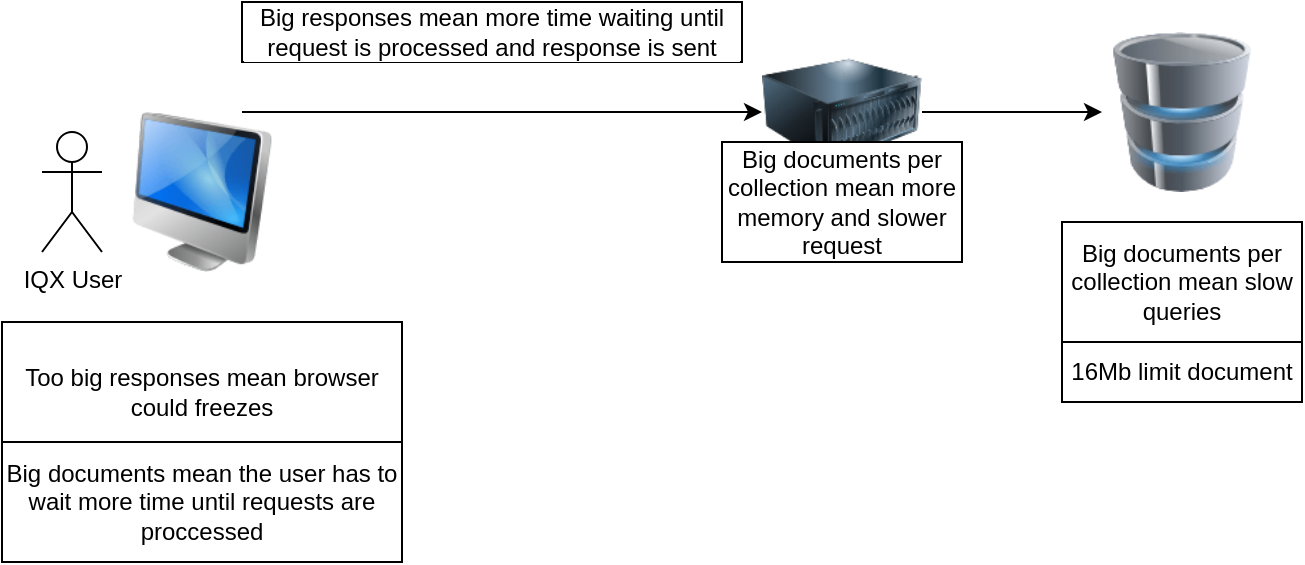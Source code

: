 <mxfile version="15.6.6" type="github">
  <diagram name="Page-1" id="55a83fd1-7818-8e21-69c5-c3457e3827bb">
    <mxGraphModel dx="1146" dy="1191" grid="1" gridSize="10" guides="1" tooltips="1" connect="1" arrows="1" fold="1" page="1" pageScale="1" pageWidth="1100" pageHeight="850" background="none" math="0" shadow="0">
      <root>
        <mxCell id="0" />
        <mxCell id="1" parent="0" />
        <mxCell id="QM3of5Z1NNSCI3aGYfF2-1" value="IQX User" style="shape=umlActor;verticalLabelPosition=bottom;verticalAlign=top;html=1;outlineConnect=0;fillColor=default;strokeColor=default;fontColor=default;" vertex="1" parent="1">
          <mxGeometry x="150" y="435" width="30" height="60" as="geometry" />
        </mxCell>
        <mxCell id="QM3of5Z1NNSCI3aGYfF2-3" value="" style="image;html=1;image=img/lib/clip_art/computers/iMac_128x128.png;labelBackgroundColor=default;fontColor=default;strokeColor=default;fillColor=default;direction=east;flipH=1;" vertex="1" parent="1">
          <mxGeometry x="190" y="425" width="80" height="80" as="geometry" />
        </mxCell>
        <mxCell id="QM3of5Z1NNSCI3aGYfF2-4" value="" style="image;html=1;image=img/lib/clip_art/computers/Database_128x128.png;labelBackgroundColor=default;fontColor=default;strokeColor=default;fillColor=default;" vertex="1" parent="1">
          <mxGeometry x="680" y="385" width="80" height="80" as="geometry" />
        </mxCell>
        <mxCell id="QM3of5Z1NNSCI3aGYfF2-5" value="" style="image;html=1;image=img/lib/clip_art/computers/Server_128x128.png;labelBackgroundColor=default;fontColor=default;strokeColor=default;fillColor=default;" vertex="1" parent="1">
          <mxGeometry x="510" y="385" width="80" height="80" as="geometry" />
        </mxCell>
        <mxCell id="QM3of5Z1NNSCI3aGYfF2-6" value="" style="endArrow=classic;html=1;rounded=0;fontColor=default;exitX=0.75;exitY=0;exitDx=0;exitDy=0;strokeColor=default;labelBackgroundColor=default;entryX=0;entryY=0.5;entryDx=0;entryDy=0;" edge="1" parent="1" source="QM3of5Z1NNSCI3aGYfF2-3" target="QM3of5Z1NNSCI3aGYfF2-5">
          <mxGeometry width="50" height="50" relative="1" as="geometry">
            <mxPoint x="440" y="370" as="sourcePoint" />
            <mxPoint x="490" y="320" as="targetPoint" />
          </mxGeometry>
        </mxCell>
        <mxCell id="QM3of5Z1NNSCI3aGYfF2-7" value="" style="endArrow=classic;html=1;rounded=0;labelBackgroundColor=default;fontColor=default;strokeColor=default;exitX=1;exitY=0.5;exitDx=0;exitDy=0;" edge="1" parent="1" source="QM3of5Z1NNSCI3aGYfF2-5" target="QM3of5Z1NNSCI3aGYfF2-4">
          <mxGeometry width="50" height="50" relative="1" as="geometry">
            <mxPoint x="530" y="630" as="sourcePoint" />
            <mxPoint x="580" y="580" as="targetPoint" />
          </mxGeometry>
        </mxCell>
        <mxCell id="QM3of5Z1NNSCI3aGYfF2-8" value="Big documents per collection mean slow queries" style="rounded=0;whiteSpace=wrap;html=1;labelBackgroundColor=default;fontColor=default;strokeColor=default;fillColor=default;" vertex="1" parent="1">
          <mxGeometry x="660" y="480" width="120" height="60" as="geometry" />
        </mxCell>
        <mxCell id="QM3of5Z1NNSCI3aGYfF2-9" value="Big documents per collection mean more memory and slower request" style="rounded=0;whiteSpace=wrap;html=1;labelBackgroundColor=default;fontColor=default;strokeColor=default;fillColor=default;" vertex="1" parent="1">
          <mxGeometry x="490" y="440" width="120" height="60" as="geometry" />
        </mxCell>
        <mxCell id="QM3of5Z1NNSCI3aGYfF2-10" value="Too big responses mean browser could freezes" style="rounded=0;whiteSpace=wrap;html=1;labelBackgroundColor=default;fontColor=default;strokeColor=default;fillColor=default;" vertex="1" parent="1">
          <mxGeometry x="130" y="530" width="200" height="70" as="geometry" />
        </mxCell>
        <mxCell id="QM3of5Z1NNSCI3aGYfF2-11" value="Big responses mean more time waiting until request is processed and response is sent" style="rounded=0;whiteSpace=wrap;html=1;labelBackgroundColor=default;fontColor=default;strokeColor=default;fillColor=default;" vertex="1" parent="1">
          <mxGeometry x="250" y="370" width="250" height="30" as="geometry" />
        </mxCell>
        <mxCell id="QM3of5Z1NNSCI3aGYfF2-12" value="Big documents mean the user has to wait more time until requests are proccessed" style="rounded=0;whiteSpace=wrap;html=1;labelBackgroundColor=default;fontColor=default;strokeColor=default;fillColor=default;" vertex="1" parent="1">
          <mxGeometry x="130" y="590" width="200" height="60" as="geometry" />
        </mxCell>
        <mxCell id="QM3of5Z1NNSCI3aGYfF2-14" value="16Mb limit document" style="rounded=0;whiteSpace=wrap;html=1;labelBackgroundColor=default;fontColor=default;strokeColor=default;fillColor=default;" vertex="1" parent="1">
          <mxGeometry x="660" y="540" width="120" height="30" as="geometry" />
        </mxCell>
      </root>
    </mxGraphModel>
  </diagram>
</mxfile>
